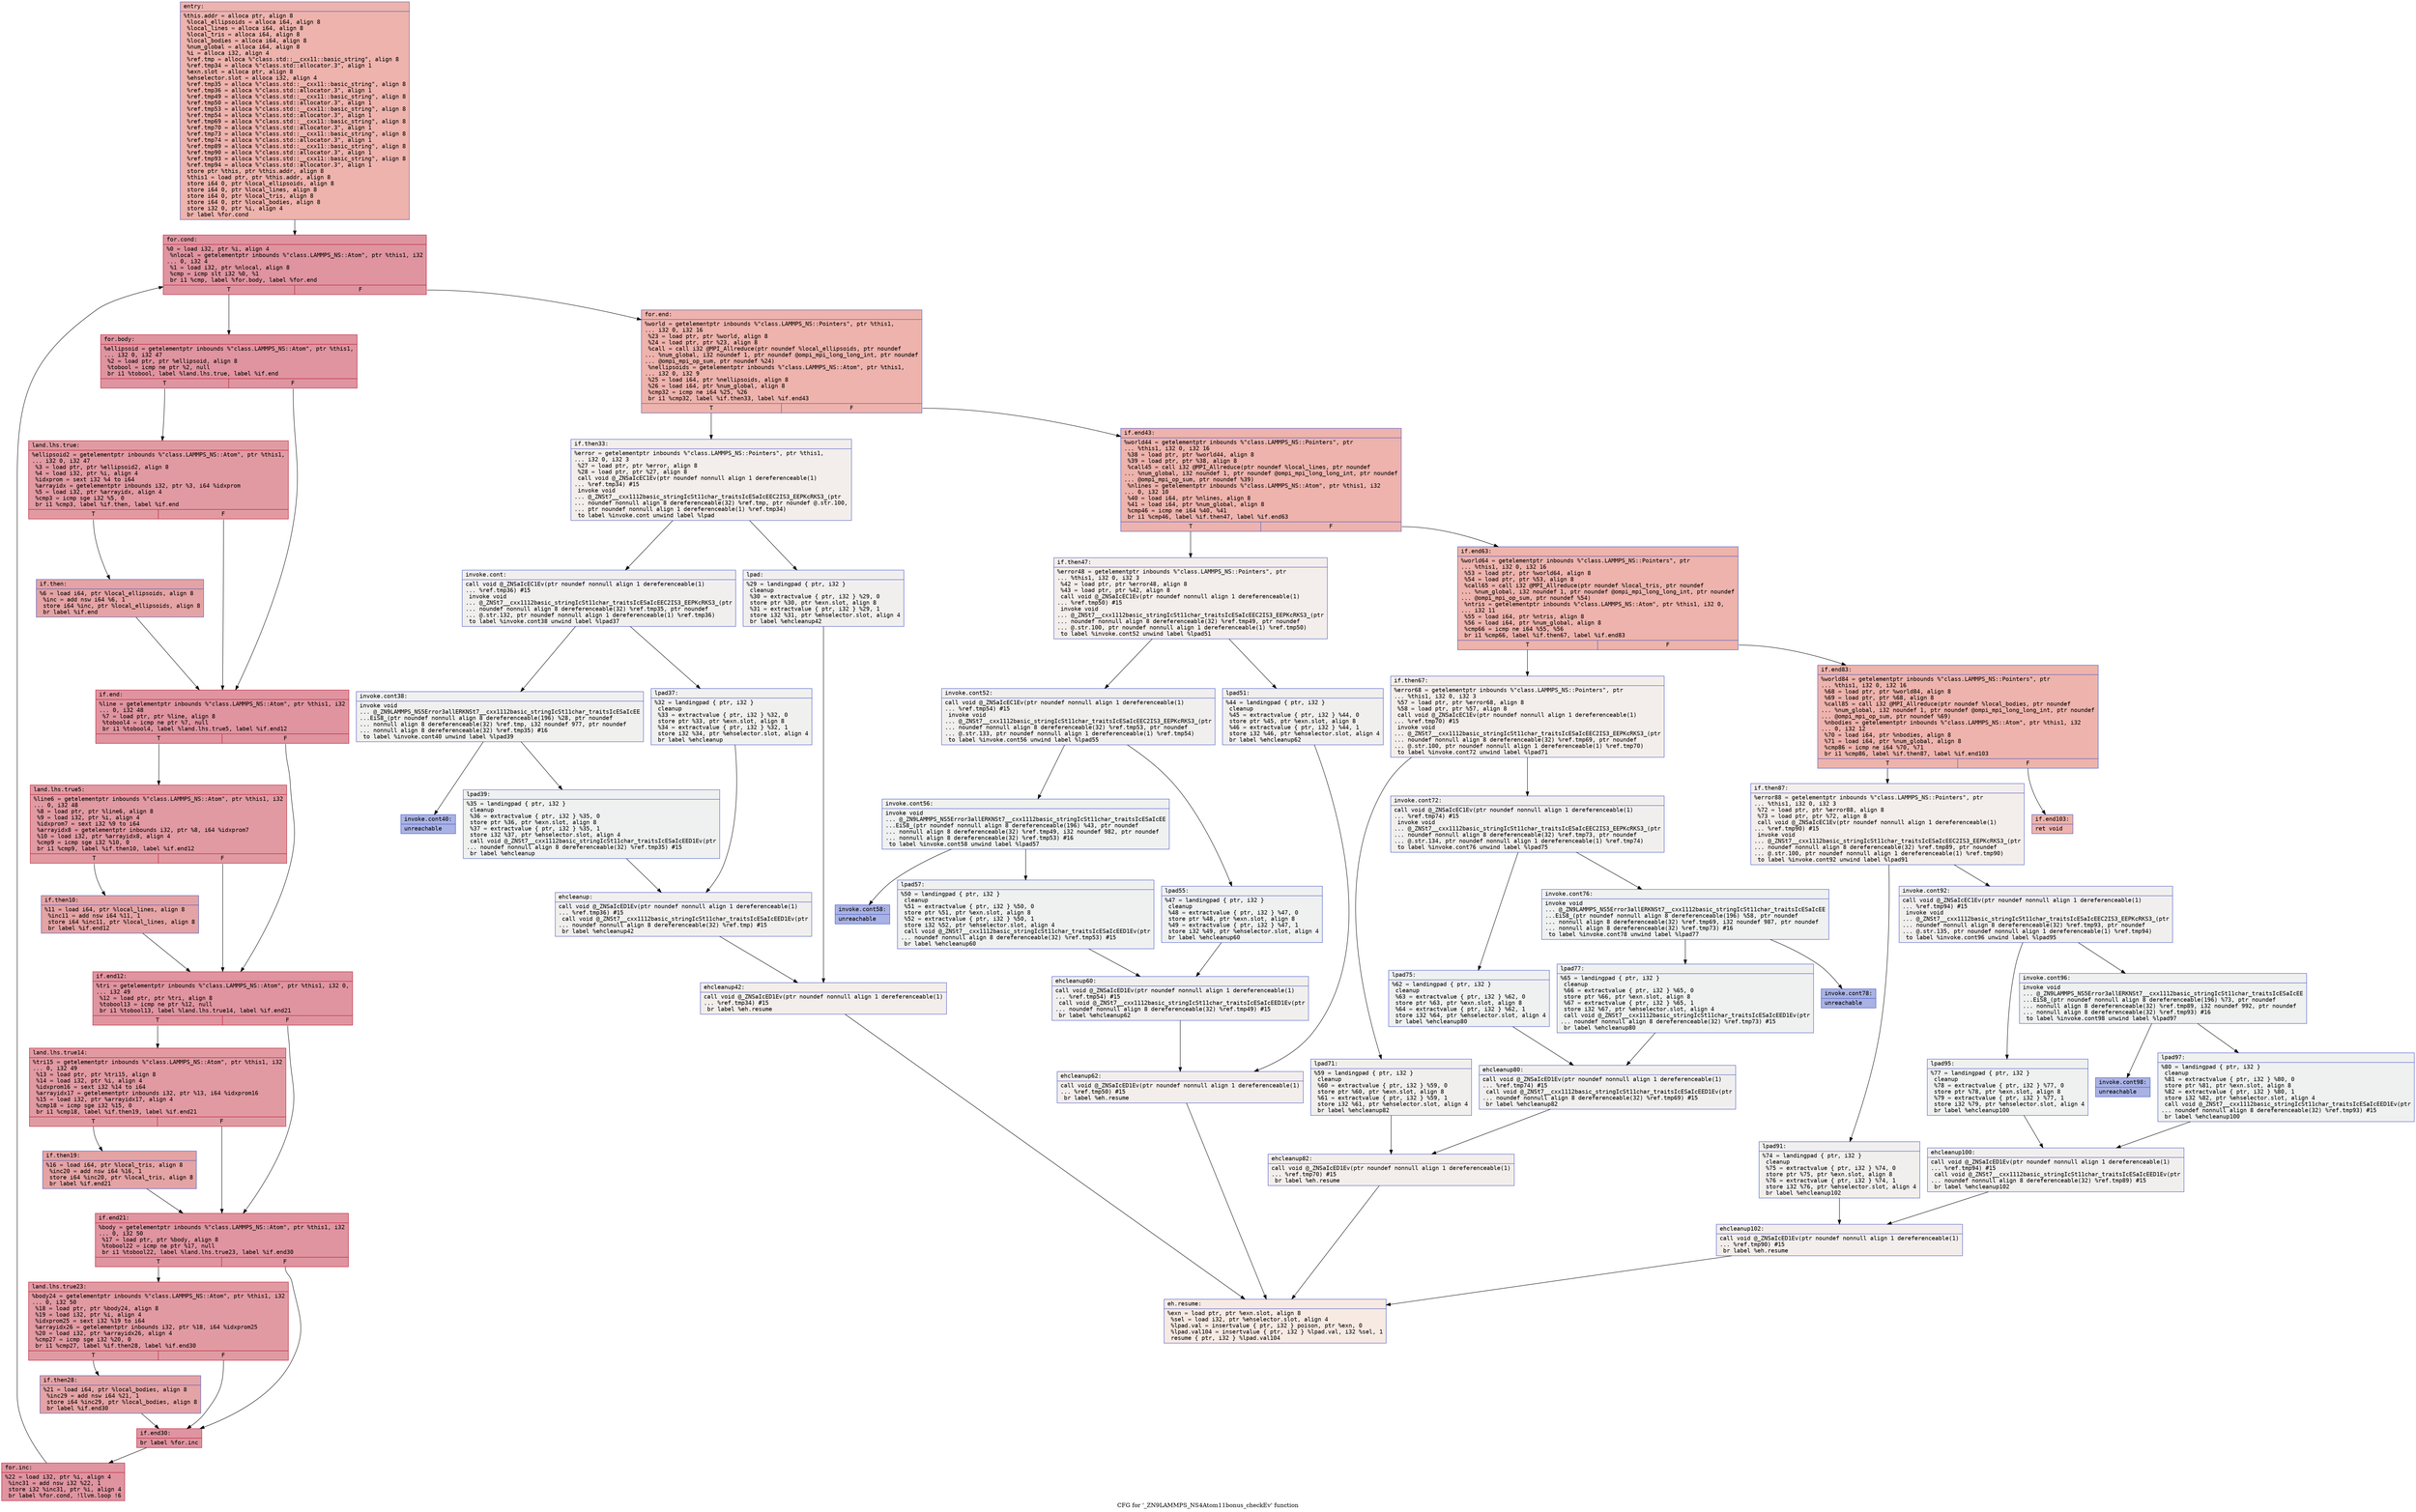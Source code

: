 digraph "CFG for '_ZN9LAMMPS_NS4Atom11bonus_checkEv' function" {
	label="CFG for '_ZN9LAMMPS_NS4Atom11bonus_checkEv' function";

	Node0x55aea8e62500 [shape=record,color="#3d50c3ff", style=filled, fillcolor="#d6524470" fontname="Courier",label="{entry:\l|  %this.addr = alloca ptr, align 8\l  %local_ellipsoids = alloca i64, align 8\l  %local_lines = alloca i64, align 8\l  %local_tris = alloca i64, align 8\l  %local_bodies = alloca i64, align 8\l  %num_global = alloca i64, align 8\l  %i = alloca i32, align 4\l  %ref.tmp = alloca %\"class.std::__cxx11::basic_string\", align 8\l  %ref.tmp34 = alloca %\"class.std::allocator.3\", align 1\l  %exn.slot = alloca ptr, align 8\l  %ehselector.slot = alloca i32, align 4\l  %ref.tmp35 = alloca %\"class.std::__cxx11::basic_string\", align 8\l  %ref.tmp36 = alloca %\"class.std::allocator.3\", align 1\l  %ref.tmp49 = alloca %\"class.std::__cxx11::basic_string\", align 8\l  %ref.tmp50 = alloca %\"class.std::allocator.3\", align 1\l  %ref.tmp53 = alloca %\"class.std::__cxx11::basic_string\", align 8\l  %ref.tmp54 = alloca %\"class.std::allocator.3\", align 1\l  %ref.tmp69 = alloca %\"class.std::__cxx11::basic_string\", align 8\l  %ref.tmp70 = alloca %\"class.std::allocator.3\", align 1\l  %ref.tmp73 = alloca %\"class.std::__cxx11::basic_string\", align 8\l  %ref.tmp74 = alloca %\"class.std::allocator.3\", align 1\l  %ref.tmp89 = alloca %\"class.std::__cxx11::basic_string\", align 8\l  %ref.tmp90 = alloca %\"class.std::allocator.3\", align 1\l  %ref.tmp93 = alloca %\"class.std::__cxx11::basic_string\", align 8\l  %ref.tmp94 = alloca %\"class.std::allocator.3\", align 1\l  store ptr %this, ptr %this.addr, align 8\l  %this1 = load ptr, ptr %this.addr, align 8\l  store i64 0, ptr %local_ellipsoids, align 8\l  store i64 0, ptr %local_lines, align 8\l  store i64 0, ptr %local_tris, align 8\l  store i64 0, ptr %local_bodies, align 8\l  store i32 0, ptr %i, align 4\l  br label %for.cond\l}"];
	Node0x55aea8e62500 -> Node0x55aea8e63d60[tooltip="entry -> for.cond\nProbability 100.00%" ];
	Node0x55aea8e63d60 [shape=record,color="#b70d28ff", style=filled, fillcolor="#b70d2870" fontname="Courier",label="{for.cond:\l|  %0 = load i32, ptr %i, align 4\l  %nlocal = getelementptr inbounds %\"class.LAMMPS_NS::Atom\", ptr %this1, i32\l... 0, i32 4\l  %1 = load i32, ptr %nlocal, align 8\l  %cmp = icmp slt i32 %0, %1\l  br i1 %cmp, label %for.body, label %for.end\l|{<s0>T|<s1>F}}"];
	Node0x55aea8e63d60:s0 -> Node0x55aea8e64090[tooltip="for.cond -> for.body\nProbability 96.88%" ];
	Node0x55aea8e63d60:s1 -> Node0x55aea8e640e0[tooltip="for.cond -> for.end\nProbability 3.12%" ];
	Node0x55aea8e64090 [shape=record,color="#b70d28ff", style=filled, fillcolor="#b70d2870" fontname="Courier",label="{for.body:\l|  %ellipsoid = getelementptr inbounds %\"class.LAMMPS_NS::Atom\", ptr %this1,\l... i32 0, i32 47\l  %2 = load ptr, ptr %ellipsoid, align 8\l  %tobool = icmp ne ptr %2, null\l  br i1 %tobool, label %land.lhs.true, label %if.end\l|{<s0>T|<s1>F}}"];
	Node0x55aea8e64090:s0 -> Node0x55aea8e643f0[tooltip="for.body -> land.lhs.true\nProbability 62.50%" ];
	Node0x55aea8e64090:s1 -> Node0x55aea8e64470[tooltip="for.body -> if.end\nProbability 37.50%" ];
	Node0x55aea8e643f0 [shape=record,color="#b70d28ff", style=filled, fillcolor="#bb1b2c70" fontname="Courier",label="{land.lhs.true:\l|  %ellipsoid2 = getelementptr inbounds %\"class.LAMMPS_NS::Atom\", ptr %this1,\l... i32 0, i32 47\l  %3 = load ptr, ptr %ellipsoid2, align 8\l  %4 = load i32, ptr %i, align 4\l  %idxprom = sext i32 %4 to i64\l  %arrayidx = getelementptr inbounds i32, ptr %3, i64 %idxprom\l  %5 = load i32, ptr %arrayidx, align 4\l  %cmp3 = icmp sge i32 %5, 0\l  br i1 %cmp3, label %if.then, label %if.end\l|{<s0>T|<s1>F}}"];
	Node0x55aea8e643f0:s0 -> Node0x55aea8e64a70[tooltip="land.lhs.true -> if.then\nProbability 50.00%" ];
	Node0x55aea8e643f0:s1 -> Node0x55aea8e64470[tooltip="land.lhs.true -> if.end\nProbability 50.00%" ];
	Node0x55aea8e64a70 [shape=record,color="#3d50c3ff", style=filled, fillcolor="#c32e3170" fontname="Courier",label="{if.then:\l|  %6 = load i64, ptr %local_ellipsoids, align 8\l  %inc = add nsw i64 %6, 1\l  store i64 %inc, ptr %local_ellipsoids, align 8\l  br label %if.end\l}"];
	Node0x55aea8e64a70 -> Node0x55aea8e64470[tooltip="if.then -> if.end\nProbability 100.00%" ];
	Node0x55aea8e64470 [shape=record,color="#b70d28ff", style=filled, fillcolor="#b70d2870" fontname="Courier",label="{if.end:\l|  %line = getelementptr inbounds %\"class.LAMMPS_NS::Atom\", ptr %this1, i32\l... 0, i32 48\l  %7 = load ptr, ptr %line, align 8\l  %tobool4 = icmp ne ptr %7, null\l  br i1 %tobool4, label %land.lhs.true5, label %if.end12\l|{<s0>T|<s1>F}}"];
	Node0x55aea8e64470:s0 -> Node0x55aea8e65040[tooltip="if.end -> land.lhs.true5\nProbability 62.50%" ];
	Node0x55aea8e64470:s1 -> Node0x55aea8e65090[tooltip="if.end -> if.end12\nProbability 37.50%" ];
	Node0x55aea8e65040 [shape=record,color="#b70d28ff", style=filled, fillcolor="#bb1b2c70" fontname="Courier",label="{land.lhs.true5:\l|  %line6 = getelementptr inbounds %\"class.LAMMPS_NS::Atom\", ptr %this1, i32\l... 0, i32 48\l  %8 = load ptr, ptr %line6, align 8\l  %9 = load i32, ptr %i, align 4\l  %idxprom7 = sext i32 %9 to i64\l  %arrayidx8 = getelementptr inbounds i32, ptr %8, i64 %idxprom7\l  %10 = load i32, ptr %arrayidx8, align 4\l  %cmp9 = icmp sge i32 %10, 0\l  br i1 %cmp9, label %if.then10, label %if.end12\l|{<s0>T|<s1>F}}"];
	Node0x55aea8e65040:s0 -> Node0x55aea8e637a0[tooltip="land.lhs.true5 -> if.then10\nProbability 50.00%" ];
	Node0x55aea8e65040:s1 -> Node0x55aea8e65090[tooltip="land.lhs.true5 -> if.end12\nProbability 50.00%" ];
	Node0x55aea8e637a0 [shape=record,color="#3d50c3ff", style=filled, fillcolor="#c32e3170" fontname="Courier",label="{if.then10:\l|  %11 = load i64, ptr %local_lines, align 8\l  %inc11 = add nsw i64 %11, 1\l  store i64 %inc11, ptr %local_lines, align 8\l  br label %if.end12\l}"];
	Node0x55aea8e637a0 -> Node0x55aea8e65090[tooltip="if.then10 -> if.end12\nProbability 100.00%" ];
	Node0x55aea8e65090 [shape=record,color="#b70d28ff", style=filled, fillcolor="#b70d2870" fontname="Courier",label="{if.end12:\l|  %tri = getelementptr inbounds %\"class.LAMMPS_NS::Atom\", ptr %this1, i32 0,\l... i32 49\l  %12 = load ptr, ptr %tri, align 8\l  %tobool13 = icmp ne ptr %12, null\l  br i1 %tobool13, label %land.lhs.true14, label %if.end21\l|{<s0>T|<s1>F}}"];
	Node0x55aea8e65090:s0 -> Node0x55aea8e65ea0[tooltip="if.end12 -> land.lhs.true14\nProbability 62.50%" ];
	Node0x55aea8e65090:s1 -> Node0x55aea8e65f20[tooltip="if.end12 -> if.end21\nProbability 37.50%" ];
	Node0x55aea8e65ea0 [shape=record,color="#b70d28ff", style=filled, fillcolor="#bb1b2c70" fontname="Courier",label="{land.lhs.true14:\l|  %tri15 = getelementptr inbounds %\"class.LAMMPS_NS::Atom\", ptr %this1, i32\l... 0, i32 49\l  %13 = load ptr, ptr %tri15, align 8\l  %14 = load i32, ptr %i, align 4\l  %idxprom16 = sext i32 %14 to i64\l  %arrayidx17 = getelementptr inbounds i32, ptr %13, i64 %idxprom16\l  %15 = load i32, ptr %arrayidx17, align 4\l  %cmp18 = icmp sge i32 %15, 0\l  br i1 %cmp18, label %if.then19, label %if.end21\l|{<s0>T|<s1>F}}"];
	Node0x55aea8e65ea0:s0 -> Node0x55aea8e664d0[tooltip="land.lhs.true14 -> if.then19\nProbability 50.00%" ];
	Node0x55aea8e65ea0:s1 -> Node0x55aea8e65f20[tooltip="land.lhs.true14 -> if.end21\nProbability 50.00%" ];
	Node0x55aea8e664d0 [shape=record,color="#3d50c3ff", style=filled, fillcolor="#c32e3170" fontname="Courier",label="{if.then19:\l|  %16 = load i64, ptr %local_tris, align 8\l  %inc20 = add nsw i64 %16, 1\l  store i64 %inc20, ptr %local_tris, align 8\l  br label %if.end21\l}"];
	Node0x55aea8e664d0 -> Node0x55aea8e65f20[tooltip="if.then19 -> if.end21\nProbability 100.00%" ];
	Node0x55aea8e65f20 [shape=record,color="#b70d28ff", style=filled, fillcolor="#b70d2870" fontname="Courier",label="{if.end21:\l|  %body = getelementptr inbounds %\"class.LAMMPS_NS::Atom\", ptr %this1, i32\l... 0, i32 50\l  %17 = load ptr, ptr %body, align 8\l  %tobool22 = icmp ne ptr %17, null\l  br i1 %tobool22, label %land.lhs.true23, label %if.end30\l|{<s0>T|<s1>F}}"];
	Node0x55aea8e65f20:s0 -> Node0x55aea8e66a60[tooltip="if.end21 -> land.lhs.true23\nProbability 62.50%" ];
	Node0x55aea8e65f20:s1 -> Node0x55aea8e66ae0[tooltip="if.end21 -> if.end30\nProbability 37.50%" ];
	Node0x55aea8e66a60 [shape=record,color="#b70d28ff", style=filled, fillcolor="#bb1b2c70" fontname="Courier",label="{land.lhs.true23:\l|  %body24 = getelementptr inbounds %\"class.LAMMPS_NS::Atom\", ptr %this1, i32\l... 0, i32 50\l  %18 = load ptr, ptr %body24, align 8\l  %19 = load i32, ptr %i, align 4\l  %idxprom25 = sext i32 %19 to i64\l  %arrayidx26 = getelementptr inbounds i32, ptr %18, i64 %idxprom25\l  %20 = load i32, ptr %arrayidx26, align 4\l  %cmp27 = icmp sge i32 %20, 0\l  br i1 %cmp27, label %if.then28, label %if.end30\l|{<s0>T|<s1>F}}"];
	Node0x55aea8e66a60:s0 -> Node0x55aea8e67090[tooltip="land.lhs.true23 -> if.then28\nProbability 50.00%" ];
	Node0x55aea8e66a60:s1 -> Node0x55aea8e66ae0[tooltip="land.lhs.true23 -> if.end30\nProbability 50.00%" ];
	Node0x55aea8e67090 [shape=record,color="#3d50c3ff", style=filled, fillcolor="#c32e3170" fontname="Courier",label="{if.then28:\l|  %21 = load i64, ptr %local_bodies, align 8\l  %inc29 = add nsw i64 %21, 1\l  store i64 %inc29, ptr %local_bodies, align 8\l  br label %if.end30\l}"];
	Node0x55aea8e67090 -> Node0x55aea8e66ae0[tooltip="if.then28 -> if.end30\nProbability 100.00%" ];
	Node0x55aea8e66ae0 [shape=record,color="#b70d28ff", style=filled, fillcolor="#b70d2870" fontname="Courier",label="{if.end30:\l|  br label %for.inc\l}"];
	Node0x55aea8e66ae0 -> Node0x55aea8e67400[tooltip="if.end30 -> for.inc\nProbability 100.00%" ];
	Node0x55aea8e67400 [shape=record,color="#b70d28ff", style=filled, fillcolor="#b70d2870" fontname="Courier",label="{for.inc:\l|  %22 = load i32, ptr %i, align 4\l  %inc31 = add nsw i32 %22, 1\l  store i32 %inc31, ptr %i, align 4\l  br label %for.cond, !llvm.loop !6\l}"];
	Node0x55aea8e67400 -> Node0x55aea8e63d60[tooltip="for.inc -> for.cond\nProbability 100.00%" ];
	Node0x55aea8e640e0 [shape=record,color="#3d50c3ff", style=filled, fillcolor="#d6524470" fontname="Courier",label="{for.end:\l|  %world = getelementptr inbounds %\"class.LAMMPS_NS::Pointers\", ptr %this1,\l... i32 0, i32 16\l  %23 = load ptr, ptr %world, align 8\l  %24 = load ptr, ptr %23, align 8\l  %call = call i32 @MPI_Allreduce(ptr noundef %local_ellipsoids, ptr noundef\l... %num_global, i32 noundef 1, ptr noundef @ompi_mpi_long_long_int, ptr noundef\l... @ompi_mpi_op_sum, ptr noundef %24)\l  %nellipsoids = getelementptr inbounds %\"class.LAMMPS_NS::Atom\", ptr %this1,\l... i32 0, i32 9\l  %25 = load i64, ptr %nellipsoids, align 8\l  %26 = load i64, ptr %num_global, align 8\l  %cmp32 = icmp ne i64 %25, %26\l  br i1 %cmp32, label %if.then33, label %if.end43\l|{<s0>T|<s1>F}}"];
	Node0x55aea8e640e0:s0 -> Node0x55aea8e67ed0[tooltip="for.end -> if.then33\nProbability 0.00%" ];
	Node0x55aea8e640e0:s1 -> Node0x55aea8e67f20[tooltip="for.end -> if.end43\nProbability 100.00%" ];
	Node0x55aea8e67ed0 [shape=record,color="#3d50c3ff", style=filled, fillcolor="#e5d8d170" fontname="Courier",label="{if.then33:\l|  %error = getelementptr inbounds %\"class.LAMMPS_NS::Pointers\", ptr %this1,\l... i32 0, i32 3\l  %27 = load ptr, ptr %error, align 8\l  %28 = load ptr, ptr %27, align 8\l  call void @_ZNSaIcEC1Ev(ptr noundef nonnull align 1 dereferenceable(1)\l... %ref.tmp34) #15\l  invoke void\l... @_ZNSt7__cxx1112basic_stringIcSt11char_traitsIcESaIcEEC2IS3_EEPKcRKS3_(ptr\l... noundef nonnull align 8 dereferenceable(32) %ref.tmp, ptr noundef @.str.100,\l... ptr noundef nonnull align 1 dereferenceable(1) %ref.tmp34)\l          to label %invoke.cont unwind label %lpad\l}"];
	Node0x55aea8e67ed0 -> Node0x55aea8e683b0[tooltip="if.then33 -> invoke.cont\nProbability 50.00%" ];
	Node0x55aea8e67ed0 -> Node0x55aea8e68430[tooltip="if.then33 -> lpad\nProbability 50.00%" ];
	Node0x55aea8e683b0 [shape=record,color="#3d50c3ff", style=filled, fillcolor="#e0dbd870" fontname="Courier",label="{invoke.cont:\l|  call void @_ZNSaIcEC1Ev(ptr noundef nonnull align 1 dereferenceable(1)\l... %ref.tmp36) #15\l  invoke void\l... @_ZNSt7__cxx1112basic_stringIcSt11char_traitsIcESaIcEEC2IS3_EEPKcRKS3_(ptr\l... noundef nonnull align 8 dereferenceable(32) %ref.tmp35, ptr noundef\l... @.str.132, ptr noundef nonnull align 1 dereferenceable(1) %ref.tmp36)\l          to label %invoke.cont38 unwind label %lpad37\l}"];
	Node0x55aea8e683b0 -> Node0x55aea8e68750[tooltip="invoke.cont -> invoke.cont38\nProbability 50.00%" ];
	Node0x55aea8e683b0 -> Node0x55aea8e687a0[tooltip="invoke.cont -> lpad37\nProbability 50.00%" ];
	Node0x55aea8e68750 [shape=record,color="#3d50c3ff", style=filled, fillcolor="#dedcdb70" fontname="Courier",label="{invoke.cont38:\l|  invoke void\l... @_ZN9LAMMPS_NS5Error3allERKNSt7__cxx1112basic_stringIcSt11char_traitsIcESaIcEE\l...EiS8_(ptr noundef nonnull align 8 dereferenceable(196) %28, ptr noundef\l... nonnull align 8 dereferenceable(32) %ref.tmp, i32 noundef 977, ptr noundef\l... nonnull align 8 dereferenceable(32) %ref.tmp35) #16\l          to label %invoke.cont40 unwind label %lpad39\l}"];
	Node0x55aea8e68750 -> Node0x55aea8e68700[tooltip="invoke.cont38 -> invoke.cont40\nProbability 0.00%" ];
	Node0x55aea8e68750 -> Node0x55aea8e68ac0[tooltip="invoke.cont38 -> lpad39\nProbability 100.00%" ];
	Node0x55aea8e68700 [shape=record,color="#3d50c3ff", style=filled, fillcolor="#3d50c370" fontname="Courier",label="{invoke.cont40:\l|  unreachable\l}"];
	Node0x55aea8e68430 [shape=record,color="#3d50c3ff", style=filled, fillcolor="#e0dbd870" fontname="Courier",label="{lpad:\l|  %29 = landingpad \{ ptr, i32 \}\l          cleanup\l  %30 = extractvalue \{ ptr, i32 \} %29, 0\l  store ptr %30, ptr %exn.slot, align 8\l  %31 = extractvalue \{ ptr, i32 \} %29, 1\l  store i32 %31, ptr %ehselector.slot, align 4\l  br label %ehcleanup42\l}"];
	Node0x55aea8e68430 -> Node0x55aea8e69080[tooltip="lpad -> ehcleanup42\nProbability 100.00%" ];
	Node0x55aea8e687a0 [shape=record,color="#3d50c3ff", style=filled, fillcolor="#dedcdb70" fontname="Courier",label="{lpad37:\l|  %32 = landingpad \{ ptr, i32 \}\l          cleanup\l  %33 = extractvalue \{ ptr, i32 \} %32, 0\l  store ptr %33, ptr %exn.slot, align 8\l  %34 = extractvalue \{ ptr, i32 \} %32, 1\l  store i32 %34, ptr %ehselector.slot, align 4\l  br label %ehcleanup\l}"];
	Node0x55aea8e687a0 -> Node0x55aea8e693d0[tooltip="lpad37 -> ehcleanup\nProbability 100.00%" ];
	Node0x55aea8e68ac0 [shape=record,color="#3d50c3ff", style=filled, fillcolor="#dbdcde70" fontname="Courier",label="{lpad39:\l|  %35 = landingpad \{ ptr, i32 \}\l          cleanup\l  %36 = extractvalue \{ ptr, i32 \} %35, 0\l  store ptr %36, ptr %exn.slot, align 8\l  %37 = extractvalue \{ ptr, i32 \} %35, 1\l  store i32 %37, ptr %ehselector.slot, align 4\l  call void @_ZNSt7__cxx1112basic_stringIcSt11char_traitsIcESaIcEED1Ev(ptr\l... noundef nonnull align 8 dereferenceable(32) %ref.tmp35) #15\l  br label %ehcleanup\l}"];
	Node0x55aea8e68ac0 -> Node0x55aea8e693d0[tooltip="lpad39 -> ehcleanup\nProbability 100.00%" ];
	Node0x55aea8e693d0 [shape=record,color="#3d50c3ff", style=filled, fillcolor="#e0dbd870" fontname="Courier",label="{ehcleanup:\l|  call void @_ZNSaIcED1Ev(ptr noundef nonnull align 1 dereferenceable(1)\l... %ref.tmp36) #15\l  call void @_ZNSt7__cxx1112basic_stringIcSt11char_traitsIcESaIcEED1Ev(ptr\l... noundef nonnull align 8 dereferenceable(32) %ref.tmp) #15\l  br label %ehcleanup42\l}"];
	Node0x55aea8e693d0 -> Node0x55aea8e69080[tooltip="ehcleanup -> ehcleanup42\nProbability 100.00%" ];
	Node0x55aea8e69080 [shape=record,color="#3d50c3ff", style=filled, fillcolor="#e5d8d170" fontname="Courier",label="{ehcleanup42:\l|  call void @_ZNSaIcED1Ev(ptr noundef nonnull align 1 dereferenceable(1)\l... %ref.tmp34) #15\l  br label %eh.resume\l}"];
	Node0x55aea8e69080 -> Node0x55aea8e69c80[tooltip="ehcleanup42 -> eh.resume\nProbability 100.00%" ];
	Node0x55aea8e67f20 [shape=record,color="#3d50c3ff", style=filled, fillcolor="#d6524470" fontname="Courier",label="{if.end43:\l|  %world44 = getelementptr inbounds %\"class.LAMMPS_NS::Pointers\", ptr\l... %this1, i32 0, i32 16\l  %38 = load ptr, ptr %world44, align 8\l  %39 = load ptr, ptr %38, align 8\l  %call45 = call i32 @MPI_Allreduce(ptr noundef %local_lines, ptr noundef\l... %num_global, i32 noundef 1, ptr noundef @ompi_mpi_long_long_int, ptr noundef\l... @ompi_mpi_op_sum, ptr noundef %39)\l  %nlines = getelementptr inbounds %\"class.LAMMPS_NS::Atom\", ptr %this1, i32\l... 0, i32 10\l  %40 = load i64, ptr %nlines, align 8\l  %41 = load i64, ptr %num_global, align 8\l  %cmp46 = icmp ne i64 %40, %41\l  br i1 %cmp46, label %if.then47, label %if.end63\l|{<s0>T|<s1>F}}"];
	Node0x55aea8e67f20:s0 -> Node0x55aea8e6a3a0[tooltip="if.end43 -> if.then47\nProbability 0.00%" ];
	Node0x55aea8e67f20:s1 -> Node0x55aea8e6a3f0[tooltip="if.end43 -> if.end63\nProbability 100.00%" ];
	Node0x55aea8e6a3a0 [shape=record,color="#3d50c3ff", style=filled, fillcolor="#e5d8d170" fontname="Courier",label="{if.then47:\l|  %error48 = getelementptr inbounds %\"class.LAMMPS_NS::Pointers\", ptr\l... %this1, i32 0, i32 3\l  %42 = load ptr, ptr %error48, align 8\l  %43 = load ptr, ptr %42, align 8\l  call void @_ZNSaIcEC1Ev(ptr noundef nonnull align 1 dereferenceable(1)\l... %ref.tmp50) #15\l  invoke void\l... @_ZNSt7__cxx1112basic_stringIcSt11char_traitsIcESaIcEEC2IS3_EEPKcRKS3_(ptr\l... noundef nonnull align 8 dereferenceable(32) %ref.tmp49, ptr noundef\l... @.str.100, ptr noundef nonnull align 1 dereferenceable(1) %ref.tmp50)\l          to label %invoke.cont52 unwind label %lpad51\l}"];
	Node0x55aea8e6a3a0 -> Node0x55aea8e65820[tooltip="if.then47 -> invoke.cont52\nProbability 50.00%" ];
	Node0x55aea8e6a3a0 -> Node0x55aea8e658a0[tooltip="if.then47 -> lpad51\nProbability 50.00%" ];
	Node0x55aea8e65820 [shape=record,color="#3d50c3ff", style=filled, fillcolor="#e0dbd870" fontname="Courier",label="{invoke.cont52:\l|  call void @_ZNSaIcEC1Ev(ptr noundef nonnull align 1 dereferenceable(1)\l... %ref.tmp54) #15\l  invoke void\l... @_ZNSt7__cxx1112basic_stringIcSt11char_traitsIcESaIcEEC2IS3_EEPKcRKS3_(ptr\l... noundef nonnull align 8 dereferenceable(32) %ref.tmp53, ptr noundef\l... @.str.133, ptr noundef nonnull align 1 dereferenceable(1) %ref.tmp54)\l          to label %invoke.cont56 unwind label %lpad55\l}"];
	Node0x55aea8e65820 -> Node0x55aea8e6b220[tooltip="invoke.cont52 -> invoke.cont56\nProbability 50.00%" ];
	Node0x55aea8e65820 -> Node0x55aea8e6b270[tooltip="invoke.cont52 -> lpad55\nProbability 50.00%" ];
	Node0x55aea8e6b220 [shape=record,color="#3d50c3ff", style=filled, fillcolor="#dbdcde70" fontname="Courier",label="{invoke.cont56:\l|  invoke void\l... @_ZN9LAMMPS_NS5Error3allERKNSt7__cxx1112basic_stringIcSt11char_traitsIcESaIcEE\l...EiS8_(ptr noundef nonnull align 8 dereferenceable(196) %43, ptr noundef\l... nonnull align 8 dereferenceable(32) %ref.tmp49, i32 noundef 982, ptr noundef\l... nonnull align 8 dereferenceable(32) %ref.tmp53) #16\l          to label %invoke.cont58 unwind label %lpad57\l}"];
	Node0x55aea8e6b220 -> Node0x55aea8e659b0[tooltip="invoke.cont56 -> invoke.cont58\nProbability 0.00%" ];
	Node0x55aea8e6b220 -> Node0x55aea8e6b540[tooltip="invoke.cont56 -> lpad57\nProbability 100.00%" ];
	Node0x55aea8e659b0 [shape=record,color="#3d50c3ff", style=filled, fillcolor="#3d50c370" fontname="Courier",label="{invoke.cont58:\l|  unreachable\l}"];
	Node0x55aea8e658a0 [shape=record,color="#3d50c3ff", style=filled, fillcolor="#e0dbd870" fontname="Courier",label="{lpad51:\l|  %44 = landingpad \{ ptr, i32 \}\l          cleanup\l  %45 = extractvalue \{ ptr, i32 \} %44, 0\l  store ptr %45, ptr %exn.slot, align 8\l  %46 = extractvalue \{ ptr, i32 \} %44, 1\l  store i32 %46, ptr %ehselector.slot, align 4\l  br label %ehcleanup62\l}"];
	Node0x55aea8e658a0 -> Node0x55aea8e6bb20[tooltip="lpad51 -> ehcleanup62\nProbability 100.00%" ];
	Node0x55aea8e6b270 [shape=record,color="#3d50c3ff", style=filled, fillcolor="#dbdcde70" fontname="Courier",label="{lpad55:\l|  %47 = landingpad \{ ptr, i32 \}\l          cleanup\l  %48 = extractvalue \{ ptr, i32 \} %47, 0\l  store ptr %48, ptr %exn.slot, align 8\l  %49 = extractvalue \{ ptr, i32 \} %47, 1\l  store i32 %49, ptr %ehselector.slot, align 4\l  br label %ehcleanup60\l}"];
	Node0x55aea8e6b270 -> Node0x55aea8e6c680[tooltip="lpad55 -> ehcleanup60\nProbability 100.00%" ];
	Node0x55aea8e6b540 [shape=record,color="#3d50c3ff", style=filled, fillcolor="#dbdcde70" fontname="Courier",label="{lpad57:\l|  %50 = landingpad \{ ptr, i32 \}\l          cleanup\l  %51 = extractvalue \{ ptr, i32 \} %50, 0\l  store ptr %51, ptr %exn.slot, align 8\l  %52 = extractvalue \{ ptr, i32 \} %50, 1\l  store i32 %52, ptr %ehselector.slot, align 4\l  call void @_ZNSt7__cxx1112basic_stringIcSt11char_traitsIcESaIcEED1Ev(ptr\l... noundef nonnull align 8 dereferenceable(32) %ref.tmp53) #15\l  br label %ehcleanup60\l}"];
	Node0x55aea8e6b540 -> Node0x55aea8e6c680[tooltip="lpad57 -> ehcleanup60\nProbability 100.00%" ];
	Node0x55aea8e6c680 [shape=record,color="#3d50c3ff", style=filled, fillcolor="#e0dbd870" fontname="Courier",label="{ehcleanup60:\l|  call void @_ZNSaIcED1Ev(ptr noundef nonnull align 1 dereferenceable(1)\l... %ref.tmp54) #15\l  call void @_ZNSt7__cxx1112basic_stringIcSt11char_traitsIcESaIcEED1Ev(ptr\l... noundef nonnull align 8 dereferenceable(32) %ref.tmp49) #15\l  br label %ehcleanup62\l}"];
	Node0x55aea8e6c680 -> Node0x55aea8e6bb20[tooltip="ehcleanup60 -> ehcleanup62\nProbability 100.00%" ];
	Node0x55aea8e6bb20 [shape=record,color="#3d50c3ff", style=filled, fillcolor="#e5d8d170" fontname="Courier",label="{ehcleanup62:\l|  call void @_ZNSaIcED1Ev(ptr noundef nonnull align 1 dereferenceable(1)\l... %ref.tmp50) #15\l  br label %eh.resume\l}"];
	Node0x55aea8e6bb20 -> Node0x55aea8e69c80[tooltip="ehcleanup62 -> eh.resume\nProbability 100.00%" ];
	Node0x55aea8e6a3f0 [shape=record,color="#3d50c3ff", style=filled, fillcolor="#d6524470" fontname="Courier",label="{if.end63:\l|  %world64 = getelementptr inbounds %\"class.LAMMPS_NS::Pointers\", ptr\l... %this1, i32 0, i32 16\l  %53 = load ptr, ptr %world64, align 8\l  %54 = load ptr, ptr %53, align 8\l  %call65 = call i32 @MPI_Allreduce(ptr noundef %local_tris, ptr noundef\l... %num_global, i32 noundef 1, ptr noundef @ompi_mpi_long_long_int, ptr noundef\l... @ompi_mpi_op_sum, ptr noundef %54)\l  %ntris = getelementptr inbounds %\"class.LAMMPS_NS::Atom\", ptr %this1, i32 0,\l... i32 11\l  %55 = load i64, ptr %ntris, align 8\l  %56 = load i64, ptr %num_global, align 8\l  %cmp66 = icmp ne i64 %55, %56\l  br i1 %cmp66, label %if.then67, label %if.end83\l|{<s0>T|<s1>F}}"];
	Node0x55aea8e6a3f0:s0 -> Node0x55aea8e6d5d0[tooltip="if.end63 -> if.then67\nProbability 0.00%" ];
	Node0x55aea8e6a3f0:s1 -> Node0x55aea8e6d620[tooltip="if.end63 -> if.end83\nProbability 100.00%" ];
	Node0x55aea8e6d5d0 [shape=record,color="#3d50c3ff", style=filled, fillcolor="#e5d8d170" fontname="Courier",label="{if.then67:\l|  %error68 = getelementptr inbounds %\"class.LAMMPS_NS::Pointers\", ptr\l... %this1, i32 0, i32 3\l  %57 = load ptr, ptr %error68, align 8\l  %58 = load ptr, ptr %57, align 8\l  call void @_ZNSaIcEC1Ev(ptr noundef nonnull align 1 dereferenceable(1)\l... %ref.tmp70) #15\l  invoke void\l... @_ZNSt7__cxx1112basic_stringIcSt11char_traitsIcESaIcEEC2IS3_EEPKcRKS3_(ptr\l... noundef nonnull align 8 dereferenceable(32) %ref.tmp69, ptr noundef\l... @.str.100, ptr noundef nonnull align 1 dereferenceable(1) %ref.tmp70)\l          to label %invoke.cont72 unwind label %lpad71\l}"];
	Node0x55aea8e6d5d0 -> Node0x55aea8e6da80[tooltip="if.then67 -> invoke.cont72\nProbability 50.00%" ];
	Node0x55aea8e6d5d0 -> Node0x55aea8e6db00[tooltip="if.then67 -> lpad71\nProbability 50.00%" ];
	Node0x55aea8e6da80 [shape=record,color="#3d50c3ff", style=filled, fillcolor="#e0dbd870" fontname="Courier",label="{invoke.cont72:\l|  call void @_ZNSaIcEC1Ev(ptr noundef nonnull align 1 dereferenceable(1)\l... %ref.tmp74) #15\l  invoke void\l... @_ZNSt7__cxx1112basic_stringIcSt11char_traitsIcESaIcEEC2IS3_EEPKcRKS3_(ptr\l... noundef nonnull align 8 dereferenceable(32) %ref.tmp73, ptr noundef\l... @.str.134, ptr noundef nonnull align 1 dereferenceable(1) %ref.tmp74)\l          to label %invoke.cont76 unwind label %lpad75\l}"];
	Node0x55aea8e6da80 -> Node0x55aea8e6de20[tooltip="invoke.cont72 -> invoke.cont76\nProbability 50.00%" ];
	Node0x55aea8e6da80 -> Node0x55aea8e6de70[tooltip="invoke.cont72 -> lpad75\nProbability 50.00%" ];
	Node0x55aea8e6de20 [shape=record,color="#3d50c3ff", style=filled, fillcolor="#dbdcde70" fontname="Courier",label="{invoke.cont76:\l|  invoke void\l... @_ZN9LAMMPS_NS5Error3allERKNSt7__cxx1112basic_stringIcSt11char_traitsIcESaIcEE\l...EiS8_(ptr noundef nonnull align 8 dereferenceable(196) %58, ptr noundef\l... nonnull align 8 dereferenceable(32) %ref.tmp69, i32 noundef 987, ptr noundef\l... nonnull align 8 dereferenceable(32) %ref.tmp73) #16\l          to label %invoke.cont78 unwind label %lpad77\l}"];
	Node0x55aea8e6de20 -> Node0x55aea8e6ddd0[tooltip="invoke.cont76 -> invoke.cont78\nProbability 0.00%" ];
	Node0x55aea8e6de20 -> Node0x55aea8e6e130[tooltip="invoke.cont76 -> lpad77\nProbability 100.00%" ];
	Node0x55aea8e6ddd0 [shape=record,color="#3d50c3ff", style=filled, fillcolor="#3d50c370" fontname="Courier",label="{invoke.cont78:\l|  unreachable\l}"];
	Node0x55aea8e6db00 [shape=record,color="#3d50c3ff", style=filled, fillcolor="#e0dbd870" fontname="Courier",label="{lpad71:\l|  %59 = landingpad \{ ptr, i32 \}\l          cleanup\l  %60 = extractvalue \{ ptr, i32 \} %59, 0\l  store ptr %60, ptr %exn.slot, align 8\l  %61 = extractvalue \{ ptr, i32 \} %59, 1\l  store i32 %61, ptr %ehselector.slot, align 4\l  br label %ehcleanup82\l}"];
	Node0x55aea8e6db00 -> Node0x55aea8e6e6f0[tooltip="lpad71 -> ehcleanup82\nProbability 100.00%" ];
	Node0x55aea8e6de70 [shape=record,color="#3d50c3ff", style=filled, fillcolor="#dbdcde70" fontname="Courier",label="{lpad75:\l|  %62 = landingpad \{ ptr, i32 \}\l          cleanup\l  %63 = extractvalue \{ ptr, i32 \} %62, 0\l  store ptr %63, ptr %exn.slot, align 8\l  %64 = extractvalue \{ ptr, i32 \} %62, 1\l  store i32 %64, ptr %ehselector.slot, align 4\l  br label %ehcleanup80\l}"];
	Node0x55aea8e6de70 -> Node0x55aea8e6ea40[tooltip="lpad75 -> ehcleanup80\nProbability 100.00%" ];
	Node0x55aea8e6e130 [shape=record,color="#3d50c3ff", style=filled, fillcolor="#dbdcde70" fontname="Courier",label="{lpad77:\l|  %65 = landingpad \{ ptr, i32 \}\l          cleanup\l  %66 = extractvalue \{ ptr, i32 \} %65, 0\l  store ptr %66, ptr %exn.slot, align 8\l  %67 = extractvalue \{ ptr, i32 \} %65, 1\l  store i32 %67, ptr %ehselector.slot, align 4\l  call void @_ZNSt7__cxx1112basic_stringIcSt11char_traitsIcESaIcEED1Ev(ptr\l... noundef nonnull align 8 dereferenceable(32) %ref.tmp73) #15\l  br label %ehcleanup80\l}"];
	Node0x55aea8e6e130 -> Node0x55aea8e6ea40[tooltip="lpad77 -> ehcleanup80\nProbability 100.00%" ];
	Node0x55aea8e6ea40 [shape=record,color="#3d50c3ff", style=filled, fillcolor="#e0dbd870" fontname="Courier",label="{ehcleanup80:\l|  call void @_ZNSaIcED1Ev(ptr noundef nonnull align 1 dereferenceable(1)\l... %ref.tmp74) #15\l  call void @_ZNSt7__cxx1112basic_stringIcSt11char_traitsIcESaIcEED1Ev(ptr\l... noundef nonnull align 8 dereferenceable(32) %ref.tmp69) #15\l  br label %ehcleanup82\l}"];
	Node0x55aea8e6ea40 -> Node0x55aea8e6e6f0[tooltip="ehcleanup80 -> ehcleanup82\nProbability 100.00%" ];
	Node0x55aea8e6e6f0 [shape=record,color="#3d50c3ff", style=filled, fillcolor="#e5d8d170" fontname="Courier",label="{ehcleanup82:\l|  call void @_ZNSaIcED1Ev(ptr noundef nonnull align 1 dereferenceable(1)\l... %ref.tmp70) #15\l  br label %eh.resume\l}"];
	Node0x55aea8e6e6f0 -> Node0x55aea8e69c80[tooltip="ehcleanup82 -> eh.resume\nProbability 100.00%" ];
	Node0x55aea8e6d620 [shape=record,color="#3d50c3ff", style=filled, fillcolor="#d6524470" fontname="Courier",label="{if.end83:\l|  %world84 = getelementptr inbounds %\"class.LAMMPS_NS::Pointers\", ptr\l... %this1, i32 0, i32 16\l  %68 = load ptr, ptr %world84, align 8\l  %69 = load ptr, ptr %68, align 8\l  %call85 = call i32 @MPI_Allreduce(ptr noundef %local_bodies, ptr noundef\l... %num_global, i32 noundef 1, ptr noundef @ompi_mpi_long_long_int, ptr noundef\l... @ompi_mpi_op_sum, ptr noundef %69)\l  %nbodies = getelementptr inbounds %\"class.LAMMPS_NS::Atom\", ptr %this1, i32\l... 0, i32 12\l  %70 = load i64, ptr %nbodies, align 8\l  %71 = load i64, ptr %num_global, align 8\l  %cmp86 = icmp ne i64 %70, %71\l  br i1 %cmp86, label %if.then87, label %if.end103\l|{<s0>T|<s1>F}}"];
	Node0x55aea8e6d620:s0 -> Node0x55aea8e6f990[tooltip="if.end83 -> if.then87\nProbability 0.00%" ];
	Node0x55aea8e6d620:s1 -> Node0x55aea8e6f9e0[tooltip="if.end83 -> if.end103\nProbability 100.00%" ];
	Node0x55aea8e6f990 [shape=record,color="#3d50c3ff", style=filled, fillcolor="#e5d8d170" fontname="Courier",label="{if.then87:\l|  %error88 = getelementptr inbounds %\"class.LAMMPS_NS::Pointers\", ptr\l... %this1, i32 0, i32 3\l  %72 = load ptr, ptr %error88, align 8\l  %73 = load ptr, ptr %72, align 8\l  call void @_ZNSaIcEC1Ev(ptr noundef nonnull align 1 dereferenceable(1)\l... %ref.tmp90) #15\l  invoke void\l... @_ZNSt7__cxx1112basic_stringIcSt11char_traitsIcESaIcEEC2IS3_EEPKcRKS3_(ptr\l... noundef nonnull align 8 dereferenceable(32) %ref.tmp89, ptr noundef\l... @.str.100, ptr noundef nonnull align 1 dereferenceable(1) %ref.tmp90)\l          to label %invoke.cont92 unwind label %lpad91\l}"];
	Node0x55aea8e6f990 -> Node0x55aea8e6fe40[tooltip="if.then87 -> invoke.cont92\nProbability 50.00%" ];
	Node0x55aea8e6f990 -> Node0x55aea8e6fec0[tooltip="if.then87 -> lpad91\nProbability 50.00%" ];
	Node0x55aea8e6fe40 [shape=record,color="#3d50c3ff", style=filled, fillcolor="#e0dbd870" fontname="Courier",label="{invoke.cont92:\l|  call void @_ZNSaIcEC1Ev(ptr noundef nonnull align 1 dereferenceable(1)\l... %ref.tmp94) #15\l  invoke void\l... @_ZNSt7__cxx1112basic_stringIcSt11char_traitsIcESaIcEEC2IS3_EEPKcRKS3_(ptr\l... noundef nonnull align 8 dereferenceable(32) %ref.tmp93, ptr noundef\l... @.str.135, ptr noundef nonnull align 1 dereferenceable(1) %ref.tmp94)\l          to label %invoke.cont96 unwind label %lpad95\l}"];
	Node0x55aea8e6fe40 -> Node0x55aea8e701e0[tooltip="invoke.cont92 -> invoke.cont96\nProbability 50.00%" ];
	Node0x55aea8e6fe40 -> Node0x55aea8e70230[tooltip="invoke.cont92 -> lpad95\nProbability 50.00%" ];
	Node0x55aea8e701e0 [shape=record,color="#3d50c3ff", style=filled, fillcolor="#dbdcde70" fontname="Courier",label="{invoke.cont96:\l|  invoke void\l... @_ZN9LAMMPS_NS5Error3allERKNSt7__cxx1112basic_stringIcSt11char_traitsIcESaIcEE\l...EiS8_(ptr noundef nonnull align 8 dereferenceable(196) %73, ptr noundef\l... nonnull align 8 dereferenceable(32) %ref.tmp89, i32 noundef 992, ptr noundef\l... nonnull align 8 dereferenceable(32) %ref.tmp93) #16\l          to label %invoke.cont98 unwind label %lpad97\l}"];
	Node0x55aea8e701e0 -> Node0x55aea8e70190[tooltip="invoke.cont96 -> invoke.cont98\nProbability 0.00%" ];
	Node0x55aea8e701e0 -> Node0x55aea8e704f0[tooltip="invoke.cont96 -> lpad97\nProbability 100.00%" ];
	Node0x55aea8e70190 [shape=record,color="#3d50c3ff", style=filled, fillcolor="#3d50c370" fontname="Courier",label="{invoke.cont98:\l|  unreachable\l}"];
	Node0x55aea8e6fec0 [shape=record,color="#3d50c3ff", style=filled, fillcolor="#e0dbd870" fontname="Courier",label="{lpad91:\l|  %74 = landingpad \{ ptr, i32 \}\l          cleanup\l  %75 = extractvalue \{ ptr, i32 \} %74, 0\l  store ptr %75, ptr %exn.slot, align 8\l  %76 = extractvalue \{ ptr, i32 \} %74, 1\l  store i32 %76, ptr %ehselector.slot, align 4\l  br label %ehcleanup102\l}"];
	Node0x55aea8e6fec0 -> Node0x55aea8e70ab0[tooltip="lpad91 -> ehcleanup102\nProbability 100.00%" ];
	Node0x55aea8e70230 [shape=record,color="#3d50c3ff", style=filled, fillcolor="#dbdcde70" fontname="Courier",label="{lpad95:\l|  %77 = landingpad \{ ptr, i32 \}\l          cleanup\l  %78 = extractvalue \{ ptr, i32 \} %77, 0\l  store ptr %78, ptr %exn.slot, align 8\l  %79 = extractvalue \{ ptr, i32 \} %77, 1\l  store i32 %79, ptr %ehselector.slot, align 4\l  br label %ehcleanup100\l}"];
	Node0x55aea8e70230 -> Node0x55aea8e70e00[tooltip="lpad95 -> ehcleanup100\nProbability 100.00%" ];
	Node0x55aea8e704f0 [shape=record,color="#3d50c3ff", style=filled, fillcolor="#dbdcde70" fontname="Courier",label="{lpad97:\l|  %80 = landingpad \{ ptr, i32 \}\l          cleanup\l  %81 = extractvalue \{ ptr, i32 \} %80, 0\l  store ptr %81, ptr %exn.slot, align 8\l  %82 = extractvalue \{ ptr, i32 \} %80, 1\l  store i32 %82, ptr %ehselector.slot, align 4\l  call void @_ZNSt7__cxx1112basic_stringIcSt11char_traitsIcESaIcEED1Ev(ptr\l... noundef nonnull align 8 dereferenceable(32) %ref.tmp93) #15\l  br label %ehcleanup100\l}"];
	Node0x55aea8e704f0 -> Node0x55aea8e70e00[tooltip="lpad97 -> ehcleanup100\nProbability 100.00%" ];
	Node0x55aea8e70e00 [shape=record,color="#3d50c3ff", style=filled, fillcolor="#e0dbd870" fontname="Courier",label="{ehcleanup100:\l|  call void @_ZNSaIcED1Ev(ptr noundef nonnull align 1 dereferenceable(1)\l... %ref.tmp94) #15\l  call void @_ZNSt7__cxx1112basic_stringIcSt11char_traitsIcESaIcEED1Ev(ptr\l... noundef nonnull align 8 dereferenceable(32) %ref.tmp89) #15\l  br label %ehcleanup102\l}"];
	Node0x55aea8e70e00 -> Node0x55aea8e70ab0[tooltip="ehcleanup100 -> ehcleanup102\nProbability 100.00%" ];
	Node0x55aea8e70ab0 [shape=record,color="#3d50c3ff", style=filled, fillcolor="#e5d8d170" fontname="Courier",label="{ehcleanup102:\l|  call void @_ZNSaIcED1Ev(ptr noundef nonnull align 1 dereferenceable(1)\l... %ref.tmp90) #15\l  br label %eh.resume\l}"];
	Node0x55aea8e70ab0 -> Node0x55aea8e69c80[tooltip="ehcleanup102 -> eh.resume\nProbability 100.00%" ];
	Node0x55aea8e6f9e0 [shape=record,color="#3d50c3ff", style=filled, fillcolor="#d6524470" fontname="Courier",label="{if.end103:\l|  ret void\l}"];
	Node0x55aea8e69c80 [shape=record,color="#3d50c3ff", style=filled, fillcolor="#eed0c070" fontname="Courier",label="{eh.resume:\l|  %exn = load ptr, ptr %exn.slot, align 8\l  %sel = load i32, ptr %ehselector.slot, align 4\l  %lpad.val = insertvalue \{ ptr, i32 \} poison, ptr %exn, 0\l  %lpad.val104 = insertvalue \{ ptr, i32 \} %lpad.val, i32 %sel, 1\l  resume \{ ptr, i32 \} %lpad.val104\l}"];
}
